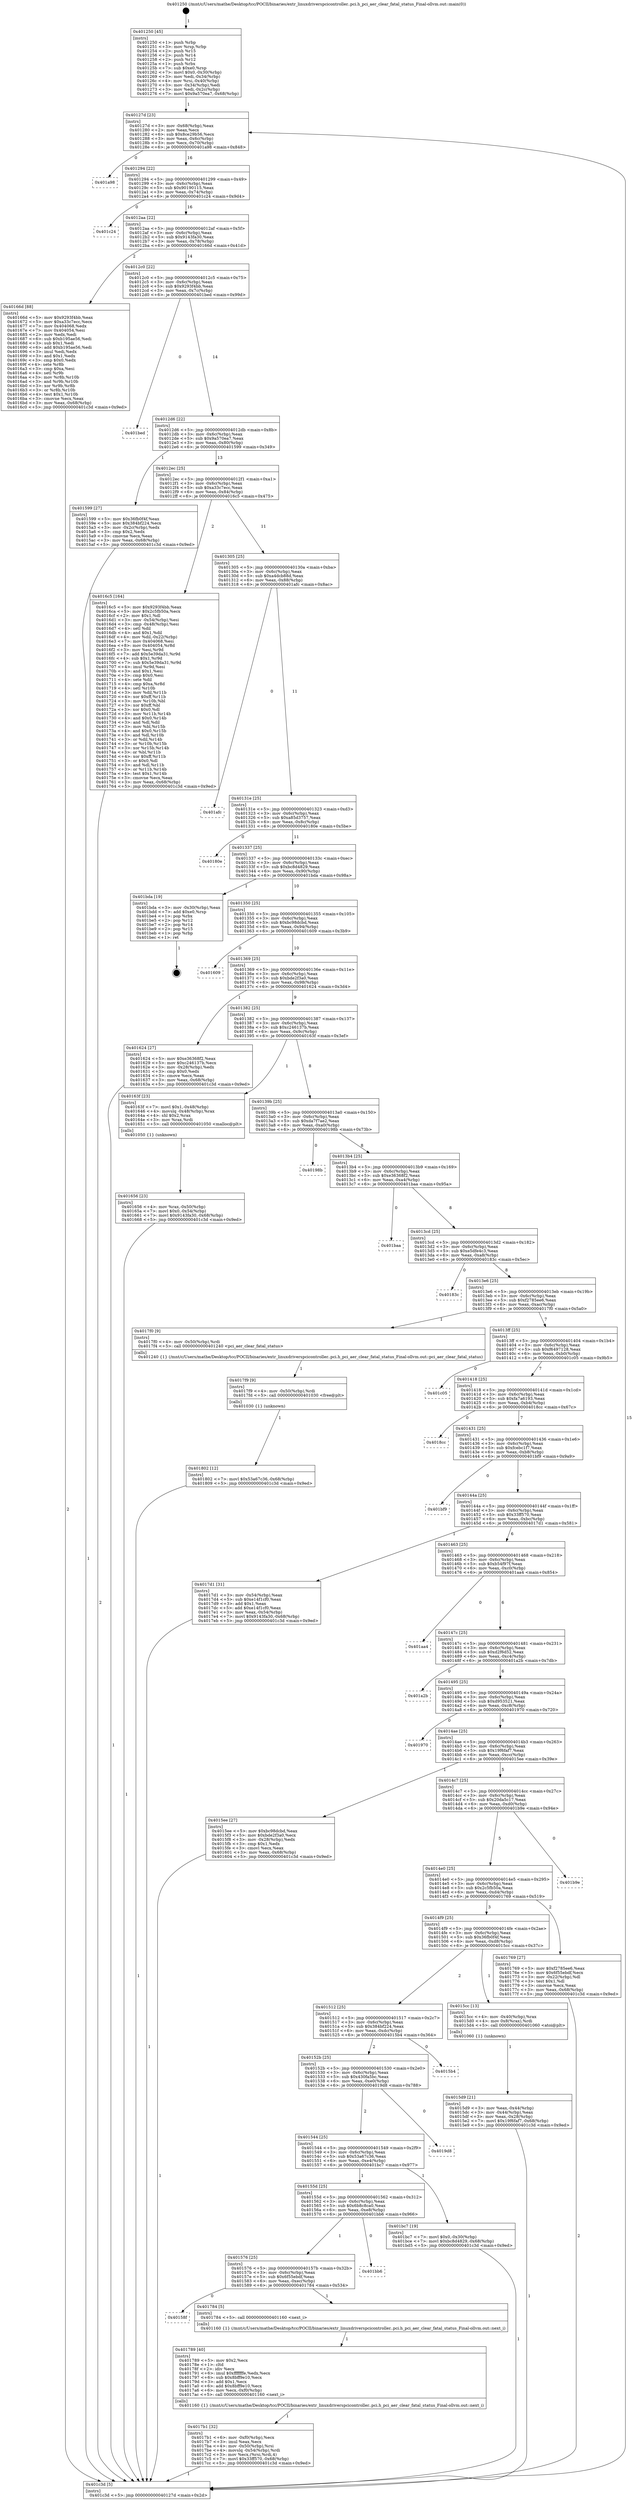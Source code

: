 digraph "0x401250" {
  label = "0x401250 (/mnt/c/Users/mathe/Desktop/tcc/POCII/binaries/extr_linuxdriverspcicontroller..pci.h_pci_aer_clear_fatal_status_Final-ollvm.out::main(0))"
  labelloc = "t"
  node[shape=record]

  Entry [label="",width=0.3,height=0.3,shape=circle,fillcolor=black,style=filled]
  "0x40127d" [label="{
     0x40127d [23]\l
     | [instrs]\l
     &nbsp;&nbsp;0x40127d \<+3\>: mov -0x68(%rbp),%eax\l
     &nbsp;&nbsp;0x401280 \<+2\>: mov %eax,%ecx\l
     &nbsp;&nbsp;0x401282 \<+6\>: sub $0x8ce29b56,%ecx\l
     &nbsp;&nbsp;0x401288 \<+3\>: mov %eax,-0x6c(%rbp)\l
     &nbsp;&nbsp;0x40128b \<+3\>: mov %ecx,-0x70(%rbp)\l
     &nbsp;&nbsp;0x40128e \<+6\>: je 0000000000401a98 \<main+0x848\>\l
  }"]
  "0x401a98" [label="{
     0x401a98\l
  }", style=dashed]
  "0x401294" [label="{
     0x401294 [22]\l
     | [instrs]\l
     &nbsp;&nbsp;0x401294 \<+5\>: jmp 0000000000401299 \<main+0x49\>\l
     &nbsp;&nbsp;0x401299 \<+3\>: mov -0x6c(%rbp),%eax\l
     &nbsp;&nbsp;0x40129c \<+5\>: sub $0x90190115,%eax\l
     &nbsp;&nbsp;0x4012a1 \<+3\>: mov %eax,-0x74(%rbp)\l
     &nbsp;&nbsp;0x4012a4 \<+6\>: je 0000000000401c24 \<main+0x9d4\>\l
  }"]
  Exit [label="",width=0.3,height=0.3,shape=circle,fillcolor=black,style=filled,peripheries=2]
  "0x401c24" [label="{
     0x401c24\l
  }", style=dashed]
  "0x4012aa" [label="{
     0x4012aa [22]\l
     | [instrs]\l
     &nbsp;&nbsp;0x4012aa \<+5\>: jmp 00000000004012af \<main+0x5f\>\l
     &nbsp;&nbsp;0x4012af \<+3\>: mov -0x6c(%rbp),%eax\l
     &nbsp;&nbsp;0x4012b2 \<+5\>: sub $0x9143fa30,%eax\l
     &nbsp;&nbsp;0x4012b7 \<+3\>: mov %eax,-0x78(%rbp)\l
     &nbsp;&nbsp;0x4012ba \<+6\>: je 000000000040166d \<main+0x41d\>\l
  }"]
  "0x401802" [label="{
     0x401802 [12]\l
     | [instrs]\l
     &nbsp;&nbsp;0x401802 \<+7\>: movl $0x53a67c36,-0x68(%rbp)\l
     &nbsp;&nbsp;0x401809 \<+5\>: jmp 0000000000401c3d \<main+0x9ed\>\l
  }"]
  "0x40166d" [label="{
     0x40166d [88]\l
     | [instrs]\l
     &nbsp;&nbsp;0x40166d \<+5\>: mov $0x9293f4bb,%eax\l
     &nbsp;&nbsp;0x401672 \<+5\>: mov $0xa33c7ecc,%ecx\l
     &nbsp;&nbsp;0x401677 \<+7\>: mov 0x404068,%edx\l
     &nbsp;&nbsp;0x40167e \<+7\>: mov 0x404054,%esi\l
     &nbsp;&nbsp;0x401685 \<+2\>: mov %edx,%edi\l
     &nbsp;&nbsp;0x401687 \<+6\>: sub $0xb195ae56,%edi\l
     &nbsp;&nbsp;0x40168d \<+3\>: sub $0x1,%edi\l
     &nbsp;&nbsp;0x401690 \<+6\>: add $0xb195ae56,%edi\l
     &nbsp;&nbsp;0x401696 \<+3\>: imul %edi,%edx\l
     &nbsp;&nbsp;0x401699 \<+3\>: and $0x1,%edx\l
     &nbsp;&nbsp;0x40169c \<+3\>: cmp $0x0,%edx\l
     &nbsp;&nbsp;0x40169f \<+4\>: sete %r8b\l
     &nbsp;&nbsp;0x4016a3 \<+3\>: cmp $0xa,%esi\l
     &nbsp;&nbsp;0x4016a6 \<+4\>: setl %r9b\l
     &nbsp;&nbsp;0x4016aa \<+3\>: mov %r8b,%r10b\l
     &nbsp;&nbsp;0x4016ad \<+3\>: and %r9b,%r10b\l
     &nbsp;&nbsp;0x4016b0 \<+3\>: xor %r9b,%r8b\l
     &nbsp;&nbsp;0x4016b3 \<+3\>: or %r8b,%r10b\l
     &nbsp;&nbsp;0x4016b6 \<+4\>: test $0x1,%r10b\l
     &nbsp;&nbsp;0x4016ba \<+3\>: cmovne %ecx,%eax\l
     &nbsp;&nbsp;0x4016bd \<+3\>: mov %eax,-0x68(%rbp)\l
     &nbsp;&nbsp;0x4016c0 \<+5\>: jmp 0000000000401c3d \<main+0x9ed\>\l
  }"]
  "0x4012c0" [label="{
     0x4012c0 [22]\l
     | [instrs]\l
     &nbsp;&nbsp;0x4012c0 \<+5\>: jmp 00000000004012c5 \<main+0x75\>\l
     &nbsp;&nbsp;0x4012c5 \<+3\>: mov -0x6c(%rbp),%eax\l
     &nbsp;&nbsp;0x4012c8 \<+5\>: sub $0x9293f4bb,%eax\l
     &nbsp;&nbsp;0x4012cd \<+3\>: mov %eax,-0x7c(%rbp)\l
     &nbsp;&nbsp;0x4012d0 \<+6\>: je 0000000000401bed \<main+0x99d\>\l
  }"]
  "0x4017f9" [label="{
     0x4017f9 [9]\l
     | [instrs]\l
     &nbsp;&nbsp;0x4017f9 \<+4\>: mov -0x50(%rbp),%rdi\l
     &nbsp;&nbsp;0x4017fd \<+5\>: call 0000000000401030 \<free@plt\>\l
     | [calls]\l
     &nbsp;&nbsp;0x401030 \{1\} (unknown)\l
  }"]
  "0x401bed" [label="{
     0x401bed\l
  }", style=dashed]
  "0x4012d6" [label="{
     0x4012d6 [22]\l
     | [instrs]\l
     &nbsp;&nbsp;0x4012d6 \<+5\>: jmp 00000000004012db \<main+0x8b\>\l
     &nbsp;&nbsp;0x4012db \<+3\>: mov -0x6c(%rbp),%eax\l
     &nbsp;&nbsp;0x4012de \<+5\>: sub $0x9a570ea7,%eax\l
     &nbsp;&nbsp;0x4012e3 \<+3\>: mov %eax,-0x80(%rbp)\l
     &nbsp;&nbsp;0x4012e6 \<+6\>: je 0000000000401599 \<main+0x349\>\l
  }"]
  "0x4017b1" [label="{
     0x4017b1 [32]\l
     | [instrs]\l
     &nbsp;&nbsp;0x4017b1 \<+6\>: mov -0xf0(%rbp),%ecx\l
     &nbsp;&nbsp;0x4017b7 \<+3\>: imul %eax,%ecx\l
     &nbsp;&nbsp;0x4017ba \<+4\>: mov -0x50(%rbp),%rsi\l
     &nbsp;&nbsp;0x4017be \<+4\>: movslq -0x54(%rbp),%rdi\l
     &nbsp;&nbsp;0x4017c2 \<+3\>: mov %ecx,(%rsi,%rdi,4)\l
     &nbsp;&nbsp;0x4017c5 \<+7\>: movl $0x33ff570,-0x68(%rbp)\l
     &nbsp;&nbsp;0x4017cc \<+5\>: jmp 0000000000401c3d \<main+0x9ed\>\l
  }"]
  "0x401599" [label="{
     0x401599 [27]\l
     | [instrs]\l
     &nbsp;&nbsp;0x401599 \<+5\>: mov $0x36fb0f4f,%eax\l
     &nbsp;&nbsp;0x40159e \<+5\>: mov $0x384bf224,%ecx\l
     &nbsp;&nbsp;0x4015a3 \<+3\>: mov -0x2c(%rbp),%edx\l
     &nbsp;&nbsp;0x4015a6 \<+3\>: cmp $0x2,%edx\l
     &nbsp;&nbsp;0x4015a9 \<+3\>: cmovne %ecx,%eax\l
     &nbsp;&nbsp;0x4015ac \<+3\>: mov %eax,-0x68(%rbp)\l
     &nbsp;&nbsp;0x4015af \<+5\>: jmp 0000000000401c3d \<main+0x9ed\>\l
  }"]
  "0x4012ec" [label="{
     0x4012ec [25]\l
     | [instrs]\l
     &nbsp;&nbsp;0x4012ec \<+5\>: jmp 00000000004012f1 \<main+0xa1\>\l
     &nbsp;&nbsp;0x4012f1 \<+3\>: mov -0x6c(%rbp),%eax\l
     &nbsp;&nbsp;0x4012f4 \<+5\>: sub $0xa33c7ecc,%eax\l
     &nbsp;&nbsp;0x4012f9 \<+6\>: mov %eax,-0x84(%rbp)\l
     &nbsp;&nbsp;0x4012ff \<+6\>: je 00000000004016c5 \<main+0x475\>\l
  }"]
  "0x401c3d" [label="{
     0x401c3d [5]\l
     | [instrs]\l
     &nbsp;&nbsp;0x401c3d \<+5\>: jmp 000000000040127d \<main+0x2d\>\l
  }"]
  "0x401250" [label="{
     0x401250 [45]\l
     | [instrs]\l
     &nbsp;&nbsp;0x401250 \<+1\>: push %rbp\l
     &nbsp;&nbsp;0x401251 \<+3\>: mov %rsp,%rbp\l
     &nbsp;&nbsp;0x401254 \<+2\>: push %r15\l
     &nbsp;&nbsp;0x401256 \<+2\>: push %r14\l
     &nbsp;&nbsp;0x401258 \<+2\>: push %r12\l
     &nbsp;&nbsp;0x40125a \<+1\>: push %rbx\l
     &nbsp;&nbsp;0x40125b \<+7\>: sub $0xe0,%rsp\l
     &nbsp;&nbsp;0x401262 \<+7\>: movl $0x0,-0x30(%rbp)\l
     &nbsp;&nbsp;0x401269 \<+3\>: mov %edi,-0x34(%rbp)\l
     &nbsp;&nbsp;0x40126c \<+4\>: mov %rsi,-0x40(%rbp)\l
     &nbsp;&nbsp;0x401270 \<+3\>: mov -0x34(%rbp),%edi\l
     &nbsp;&nbsp;0x401273 \<+3\>: mov %edi,-0x2c(%rbp)\l
     &nbsp;&nbsp;0x401276 \<+7\>: movl $0x9a570ea7,-0x68(%rbp)\l
  }"]
  "0x401789" [label="{
     0x401789 [40]\l
     | [instrs]\l
     &nbsp;&nbsp;0x401789 \<+5\>: mov $0x2,%ecx\l
     &nbsp;&nbsp;0x40178e \<+1\>: cltd\l
     &nbsp;&nbsp;0x40178f \<+2\>: idiv %ecx\l
     &nbsp;&nbsp;0x401791 \<+6\>: imul $0xfffffffe,%edx,%ecx\l
     &nbsp;&nbsp;0x401797 \<+6\>: sub $0x8bff9e10,%ecx\l
     &nbsp;&nbsp;0x40179d \<+3\>: add $0x1,%ecx\l
     &nbsp;&nbsp;0x4017a0 \<+6\>: add $0x8bff9e10,%ecx\l
     &nbsp;&nbsp;0x4017a6 \<+6\>: mov %ecx,-0xf0(%rbp)\l
     &nbsp;&nbsp;0x4017ac \<+5\>: call 0000000000401160 \<next_i\>\l
     | [calls]\l
     &nbsp;&nbsp;0x401160 \{1\} (/mnt/c/Users/mathe/Desktop/tcc/POCII/binaries/extr_linuxdriverspcicontroller..pci.h_pci_aer_clear_fatal_status_Final-ollvm.out::next_i)\l
  }"]
  "0x4016c5" [label="{
     0x4016c5 [164]\l
     | [instrs]\l
     &nbsp;&nbsp;0x4016c5 \<+5\>: mov $0x9293f4bb,%eax\l
     &nbsp;&nbsp;0x4016ca \<+5\>: mov $0x2c5fb50a,%ecx\l
     &nbsp;&nbsp;0x4016cf \<+2\>: mov $0x1,%dl\l
     &nbsp;&nbsp;0x4016d1 \<+3\>: mov -0x54(%rbp),%esi\l
     &nbsp;&nbsp;0x4016d4 \<+3\>: cmp -0x48(%rbp),%esi\l
     &nbsp;&nbsp;0x4016d7 \<+4\>: setl %dil\l
     &nbsp;&nbsp;0x4016db \<+4\>: and $0x1,%dil\l
     &nbsp;&nbsp;0x4016df \<+4\>: mov %dil,-0x22(%rbp)\l
     &nbsp;&nbsp;0x4016e3 \<+7\>: mov 0x404068,%esi\l
     &nbsp;&nbsp;0x4016ea \<+8\>: mov 0x404054,%r8d\l
     &nbsp;&nbsp;0x4016f2 \<+3\>: mov %esi,%r9d\l
     &nbsp;&nbsp;0x4016f5 \<+7\>: add $0x5e39da31,%r9d\l
     &nbsp;&nbsp;0x4016fc \<+4\>: sub $0x1,%r9d\l
     &nbsp;&nbsp;0x401700 \<+7\>: sub $0x5e39da31,%r9d\l
     &nbsp;&nbsp;0x401707 \<+4\>: imul %r9d,%esi\l
     &nbsp;&nbsp;0x40170b \<+3\>: and $0x1,%esi\l
     &nbsp;&nbsp;0x40170e \<+3\>: cmp $0x0,%esi\l
     &nbsp;&nbsp;0x401711 \<+4\>: sete %dil\l
     &nbsp;&nbsp;0x401715 \<+4\>: cmp $0xa,%r8d\l
     &nbsp;&nbsp;0x401719 \<+4\>: setl %r10b\l
     &nbsp;&nbsp;0x40171d \<+3\>: mov %dil,%r11b\l
     &nbsp;&nbsp;0x401720 \<+4\>: xor $0xff,%r11b\l
     &nbsp;&nbsp;0x401724 \<+3\>: mov %r10b,%bl\l
     &nbsp;&nbsp;0x401727 \<+3\>: xor $0xff,%bl\l
     &nbsp;&nbsp;0x40172a \<+3\>: xor $0x0,%dl\l
     &nbsp;&nbsp;0x40172d \<+3\>: mov %r11b,%r14b\l
     &nbsp;&nbsp;0x401730 \<+4\>: and $0x0,%r14b\l
     &nbsp;&nbsp;0x401734 \<+3\>: and %dl,%dil\l
     &nbsp;&nbsp;0x401737 \<+3\>: mov %bl,%r15b\l
     &nbsp;&nbsp;0x40173a \<+4\>: and $0x0,%r15b\l
     &nbsp;&nbsp;0x40173e \<+3\>: and %dl,%r10b\l
     &nbsp;&nbsp;0x401741 \<+3\>: or %dil,%r14b\l
     &nbsp;&nbsp;0x401744 \<+3\>: or %r10b,%r15b\l
     &nbsp;&nbsp;0x401747 \<+3\>: xor %r15b,%r14b\l
     &nbsp;&nbsp;0x40174a \<+3\>: or %bl,%r11b\l
     &nbsp;&nbsp;0x40174d \<+4\>: xor $0xff,%r11b\l
     &nbsp;&nbsp;0x401751 \<+3\>: or $0x0,%dl\l
     &nbsp;&nbsp;0x401754 \<+3\>: and %dl,%r11b\l
     &nbsp;&nbsp;0x401757 \<+3\>: or %r11b,%r14b\l
     &nbsp;&nbsp;0x40175a \<+4\>: test $0x1,%r14b\l
     &nbsp;&nbsp;0x40175e \<+3\>: cmovne %ecx,%eax\l
     &nbsp;&nbsp;0x401761 \<+3\>: mov %eax,-0x68(%rbp)\l
     &nbsp;&nbsp;0x401764 \<+5\>: jmp 0000000000401c3d \<main+0x9ed\>\l
  }"]
  "0x401305" [label="{
     0x401305 [25]\l
     | [instrs]\l
     &nbsp;&nbsp;0x401305 \<+5\>: jmp 000000000040130a \<main+0xba\>\l
     &nbsp;&nbsp;0x40130a \<+3\>: mov -0x6c(%rbp),%eax\l
     &nbsp;&nbsp;0x40130d \<+5\>: sub $0xa4dcb88d,%eax\l
     &nbsp;&nbsp;0x401312 \<+6\>: mov %eax,-0x88(%rbp)\l
     &nbsp;&nbsp;0x401318 \<+6\>: je 0000000000401afc \<main+0x8ac\>\l
  }"]
  "0x40158f" [label="{
     0x40158f\l
  }", style=dashed]
  "0x401afc" [label="{
     0x401afc\l
  }", style=dashed]
  "0x40131e" [label="{
     0x40131e [25]\l
     | [instrs]\l
     &nbsp;&nbsp;0x40131e \<+5\>: jmp 0000000000401323 \<main+0xd3\>\l
     &nbsp;&nbsp;0x401323 \<+3\>: mov -0x6c(%rbp),%eax\l
     &nbsp;&nbsp;0x401326 \<+5\>: sub $0xa85d3757,%eax\l
     &nbsp;&nbsp;0x40132b \<+6\>: mov %eax,-0x8c(%rbp)\l
     &nbsp;&nbsp;0x401331 \<+6\>: je 000000000040180e \<main+0x5be\>\l
  }"]
  "0x401784" [label="{
     0x401784 [5]\l
     | [instrs]\l
     &nbsp;&nbsp;0x401784 \<+5\>: call 0000000000401160 \<next_i\>\l
     | [calls]\l
     &nbsp;&nbsp;0x401160 \{1\} (/mnt/c/Users/mathe/Desktop/tcc/POCII/binaries/extr_linuxdriverspcicontroller..pci.h_pci_aer_clear_fatal_status_Final-ollvm.out::next_i)\l
  }"]
  "0x40180e" [label="{
     0x40180e\l
  }", style=dashed]
  "0x401337" [label="{
     0x401337 [25]\l
     | [instrs]\l
     &nbsp;&nbsp;0x401337 \<+5\>: jmp 000000000040133c \<main+0xec\>\l
     &nbsp;&nbsp;0x40133c \<+3\>: mov -0x6c(%rbp),%eax\l
     &nbsp;&nbsp;0x40133f \<+5\>: sub $0xbc8d4829,%eax\l
     &nbsp;&nbsp;0x401344 \<+6\>: mov %eax,-0x90(%rbp)\l
     &nbsp;&nbsp;0x40134a \<+6\>: je 0000000000401bda \<main+0x98a\>\l
  }"]
  "0x401576" [label="{
     0x401576 [25]\l
     | [instrs]\l
     &nbsp;&nbsp;0x401576 \<+5\>: jmp 000000000040157b \<main+0x32b\>\l
     &nbsp;&nbsp;0x40157b \<+3\>: mov -0x6c(%rbp),%eax\l
     &nbsp;&nbsp;0x40157e \<+5\>: sub $0x6f55ebdf,%eax\l
     &nbsp;&nbsp;0x401583 \<+6\>: mov %eax,-0xec(%rbp)\l
     &nbsp;&nbsp;0x401589 \<+6\>: je 0000000000401784 \<main+0x534\>\l
  }"]
  "0x401bda" [label="{
     0x401bda [19]\l
     | [instrs]\l
     &nbsp;&nbsp;0x401bda \<+3\>: mov -0x30(%rbp),%eax\l
     &nbsp;&nbsp;0x401bdd \<+7\>: add $0xe0,%rsp\l
     &nbsp;&nbsp;0x401be4 \<+1\>: pop %rbx\l
     &nbsp;&nbsp;0x401be5 \<+2\>: pop %r12\l
     &nbsp;&nbsp;0x401be7 \<+2\>: pop %r14\l
     &nbsp;&nbsp;0x401be9 \<+2\>: pop %r15\l
     &nbsp;&nbsp;0x401beb \<+1\>: pop %rbp\l
     &nbsp;&nbsp;0x401bec \<+1\>: ret\l
  }"]
  "0x401350" [label="{
     0x401350 [25]\l
     | [instrs]\l
     &nbsp;&nbsp;0x401350 \<+5\>: jmp 0000000000401355 \<main+0x105\>\l
     &nbsp;&nbsp;0x401355 \<+3\>: mov -0x6c(%rbp),%eax\l
     &nbsp;&nbsp;0x401358 \<+5\>: sub $0xbc98dcbd,%eax\l
     &nbsp;&nbsp;0x40135d \<+6\>: mov %eax,-0x94(%rbp)\l
     &nbsp;&nbsp;0x401363 \<+6\>: je 0000000000401609 \<main+0x3b9\>\l
  }"]
  "0x401bb6" [label="{
     0x401bb6\l
  }", style=dashed]
  "0x401609" [label="{
     0x401609\l
  }", style=dashed]
  "0x401369" [label="{
     0x401369 [25]\l
     | [instrs]\l
     &nbsp;&nbsp;0x401369 \<+5\>: jmp 000000000040136e \<main+0x11e\>\l
     &nbsp;&nbsp;0x40136e \<+3\>: mov -0x6c(%rbp),%eax\l
     &nbsp;&nbsp;0x401371 \<+5\>: sub $0xbde2f3a0,%eax\l
     &nbsp;&nbsp;0x401376 \<+6\>: mov %eax,-0x98(%rbp)\l
     &nbsp;&nbsp;0x40137c \<+6\>: je 0000000000401624 \<main+0x3d4\>\l
  }"]
  "0x40155d" [label="{
     0x40155d [25]\l
     | [instrs]\l
     &nbsp;&nbsp;0x40155d \<+5\>: jmp 0000000000401562 \<main+0x312\>\l
     &nbsp;&nbsp;0x401562 \<+3\>: mov -0x6c(%rbp),%eax\l
     &nbsp;&nbsp;0x401565 \<+5\>: sub $0x6b8c8ca0,%eax\l
     &nbsp;&nbsp;0x40156a \<+6\>: mov %eax,-0xe8(%rbp)\l
     &nbsp;&nbsp;0x401570 \<+6\>: je 0000000000401bb6 \<main+0x966\>\l
  }"]
  "0x401624" [label="{
     0x401624 [27]\l
     | [instrs]\l
     &nbsp;&nbsp;0x401624 \<+5\>: mov $0xe36368f2,%eax\l
     &nbsp;&nbsp;0x401629 \<+5\>: mov $0xc246137b,%ecx\l
     &nbsp;&nbsp;0x40162e \<+3\>: mov -0x28(%rbp),%edx\l
     &nbsp;&nbsp;0x401631 \<+3\>: cmp $0x0,%edx\l
     &nbsp;&nbsp;0x401634 \<+3\>: cmove %ecx,%eax\l
     &nbsp;&nbsp;0x401637 \<+3\>: mov %eax,-0x68(%rbp)\l
     &nbsp;&nbsp;0x40163a \<+5\>: jmp 0000000000401c3d \<main+0x9ed\>\l
  }"]
  "0x401382" [label="{
     0x401382 [25]\l
     | [instrs]\l
     &nbsp;&nbsp;0x401382 \<+5\>: jmp 0000000000401387 \<main+0x137\>\l
     &nbsp;&nbsp;0x401387 \<+3\>: mov -0x6c(%rbp),%eax\l
     &nbsp;&nbsp;0x40138a \<+5\>: sub $0xc246137b,%eax\l
     &nbsp;&nbsp;0x40138f \<+6\>: mov %eax,-0x9c(%rbp)\l
     &nbsp;&nbsp;0x401395 \<+6\>: je 000000000040163f \<main+0x3ef\>\l
  }"]
  "0x401bc7" [label="{
     0x401bc7 [19]\l
     | [instrs]\l
     &nbsp;&nbsp;0x401bc7 \<+7\>: movl $0x0,-0x30(%rbp)\l
     &nbsp;&nbsp;0x401bce \<+7\>: movl $0xbc8d4829,-0x68(%rbp)\l
     &nbsp;&nbsp;0x401bd5 \<+5\>: jmp 0000000000401c3d \<main+0x9ed\>\l
  }"]
  "0x40163f" [label="{
     0x40163f [23]\l
     | [instrs]\l
     &nbsp;&nbsp;0x40163f \<+7\>: movl $0x1,-0x48(%rbp)\l
     &nbsp;&nbsp;0x401646 \<+4\>: movslq -0x48(%rbp),%rax\l
     &nbsp;&nbsp;0x40164a \<+4\>: shl $0x2,%rax\l
     &nbsp;&nbsp;0x40164e \<+3\>: mov %rax,%rdi\l
     &nbsp;&nbsp;0x401651 \<+5\>: call 0000000000401050 \<malloc@plt\>\l
     | [calls]\l
     &nbsp;&nbsp;0x401050 \{1\} (unknown)\l
  }"]
  "0x40139b" [label="{
     0x40139b [25]\l
     | [instrs]\l
     &nbsp;&nbsp;0x40139b \<+5\>: jmp 00000000004013a0 \<main+0x150\>\l
     &nbsp;&nbsp;0x4013a0 \<+3\>: mov -0x6c(%rbp),%eax\l
     &nbsp;&nbsp;0x4013a3 \<+5\>: sub $0xda7f7ae2,%eax\l
     &nbsp;&nbsp;0x4013a8 \<+6\>: mov %eax,-0xa0(%rbp)\l
     &nbsp;&nbsp;0x4013ae \<+6\>: je 000000000040198b \<main+0x73b\>\l
  }"]
  "0x401544" [label="{
     0x401544 [25]\l
     | [instrs]\l
     &nbsp;&nbsp;0x401544 \<+5\>: jmp 0000000000401549 \<main+0x2f9\>\l
     &nbsp;&nbsp;0x401549 \<+3\>: mov -0x6c(%rbp),%eax\l
     &nbsp;&nbsp;0x40154c \<+5\>: sub $0x53a67c36,%eax\l
     &nbsp;&nbsp;0x401551 \<+6\>: mov %eax,-0xe4(%rbp)\l
     &nbsp;&nbsp;0x401557 \<+6\>: je 0000000000401bc7 \<main+0x977\>\l
  }"]
  "0x40198b" [label="{
     0x40198b\l
  }", style=dashed]
  "0x4013b4" [label="{
     0x4013b4 [25]\l
     | [instrs]\l
     &nbsp;&nbsp;0x4013b4 \<+5\>: jmp 00000000004013b9 \<main+0x169\>\l
     &nbsp;&nbsp;0x4013b9 \<+3\>: mov -0x6c(%rbp),%eax\l
     &nbsp;&nbsp;0x4013bc \<+5\>: sub $0xe36368f2,%eax\l
     &nbsp;&nbsp;0x4013c1 \<+6\>: mov %eax,-0xa4(%rbp)\l
     &nbsp;&nbsp;0x4013c7 \<+6\>: je 0000000000401baa \<main+0x95a\>\l
  }"]
  "0x4019d8" [label="{
     0x4019d8\l
  }", style=dashed]
  "0x401baa" [label="{
     0x401baa\l
  }", style=dashed]
  "0x4013cd" [label="{
     0x4013cd [25]\l
     | [instrs]\l
     &nbsp;&nbsp;0x4013cd \<+5\>: jmp 00000000004013d2 \<main+0x182\>\l
     &nbsp;&nbsp;0x4013d2 \<+3\>: mov -0x6c(%rbp),%eax\l
     &nbsp;&nbsp;0x4013d5 \<+5\>: sub $0xe5dfe4c3,%eax\l
     &nbsp;&nbsp;0x4013da \<+6\>: mov %eax,-0xa8(%rbp)\l
     &nbsp;&nbsp;0x4013e0 \<+6\>: je 000000000040183c \<main+0x5ec\>\l
  }"]
  "0x40152b" [label="{
     0x40152b [25]\l
     | [instrs]\l
     &nbsp;&nbsp;0x40152b \<+5\>: jmp 0000000000401530 \<main+0x2e0\>\l
     &nbsp;&nbsp;0x401530 \<+3\>: mov -0x6c(%rbp),%eax\l
     &nbsp;&nbsp;0x401533 \<+5\>: sub $0x430fa5bc,%eax\l
     &nbsp;&nbsp;0x401538 \<+6\>: mov %eax,-0xe0(%rbp)\l
     &nbsp;&nbsp;0x40153e \<+6\>: je 00000000004019d8 \<main+0x788\>\l
  }"]
  "0x40183c" [label="{
     0x40183c\l
  }", style=dashed]
  "0x4013e6" [label="{
     0x4013e6 [25]\l
     | [instrs]\l
     &nbsp;&nbsp;0x4013e6 \<+5\>: jmp 00000000004013eb \<main+0x19b\>\l
     &nbsp;&nbsp;0x4013eb \<+3\>: mov -0x6c(%rbp),%eax\l
     &nbsp;&nbsp;0x4013ee \<+5\>: sub $0xf2785ee6,%eax\l
     &nbsp;&nbsp;0x4013f3 \<+6\>: mov %eax,-0xac(%rbp)\l
     &nbsp;&nbsp;0x4013f9 \<+6\>: je 00000000004017f0 \<main+0x5a0\>\l
  }"]
  "0x4015b4" [label="{
     0x4015b4\l
  }", style=dashed]
  "0x4017f0" [label="{
     0x4017f0 [9]\l
     | [instrs]\l
     &nbsp;&nbsp;0x4017f0 \<+4\>: mov -0x50(%rbp),%rdi\l
     &nbsp;&nbsp;0x4017f4 \<+5\>: call 0000000000401240 \<pci_aer_clear_fatal_status\>\l
     | [calls]\l
     &nbsp;&nbsp;0x401240 \{1\} (/mnt/c/Users/mathe/Desktop/tcc/POCII/binaries/extr_linuxdriverspcicontroller..pci.h_pci_aer_clear_fatal_status_Final-ollvm.out::pci_aer_clear_fatal_status)\l
  }"]
  "0x4013ff" [label="{
     0x4013ff [25]\l
     | [instrs]\l
     &nbsp;&nbsp;0x4013ff \<+5\>: jmp 0000000000401404 \<main+0x1b4\>\l
     &nbsp;&nbsp;0x401404 \<+3\>: mov -0x6c(%rbp),%eax\l
     &nbsp;&nbsp;0x401407 \<+5\>: sub $0xf6497128,%eax\l
     &nbsp;&nbsp;0x40140c \<+6\>: mov %eax,-0xb0(%rbp)\l
     &nbsp;&nbsp;0x401412 \<+6\>: je 0000000000401c05 \<main+0x9b5\>\l
  }"]
  "0x401656" [label="{
     0x401656 [23]\l
     | [instrs]\l
     &nbsp;&nbsp;0x401656 \<+4\>: mov %rax,-0x50(%rbp)\l
     &nbsp;&nbsp;0x40165a \<+7\>: movl $0x0,-0x54(%rbp)\l
     &nbsp;&nbsp;0x401661 \<+7\>: movl $0x9143fa30,-0x68(%rbp)\l
     &nbsp;&nbsp;0x401668 \<+5\>: jmp 0000000000401c3d \<main+0x9ed\>\l
  }"]
  "0x401c05" [label="{
     0x401c05\l
  }", style=dashed]
  "0x401418" [label="{
     0x401418 [25]\l
     | [instrs]\l
     &nbsp;&nbsp;0x401418 \<+5\>: jmp 000000000040141d \<main+0x1cd\>\l
     &nbsp;&nbsp;0x40141d \<+3\>: mov -0x6c(%rbp),%eax\l
     &nbsp;&nbsp;0x401420 \<+5\>: sub $0xfa7a6193,%eax\l
     &nbsp;&nbsp;0x401425 \<+6\>: mov %eax,-0xb4(%rbp)\l
     &nbsp;&nbsp;0x40142b \<+6\>: je 00000000004018cc \<main+0x67c\>\l
  }"]
  "0x4015d9" [label="{
     0x4015d9 [21]\l
     | [instrs]\l
     &nbsp;&nbsp;0x4015d9 \<+3\>: mov %eax,-0x44(%rbp)\l
     &nbsp;&nbsp;0x4015dc \<+3\>: mov -0x44(%rbp),%eax\l
     &nbsp;&nbsp;0x4015df \<+3\>: mov %eax,-0x28(%rbp)\l
     &nbsp;&nbsp;0x4015e2 \<+7\>: movl $0x19f6faf7,-0x68(%rbp)\l
     &nbsp;&nbsp;0x4015e9 \<+5\>: jmp 0000000000401c3d \<main+0x9ed\>\l
  }"]
  "0x4018cc" [label="{
     0x4018cc\l
  }", style=dashed]
  "0x401431" [label="{
     0x401431 [25]\l
     | [instrs]\l
     &nbsp;&nbsp;0x401431 \<+5\>: jmp 0000000000401436 \<main+0x1e6\>\l
     &nbsp;&nbsp;0x401436 \<+3\>: mov -0x6c(%rbp),%eax\l
     &nbsp;&nbsp;0x401439 \<+5\>: sub $0xfcebc1f7,%eax\l
     &nbsp;&nbsp;0x40143e \<+6\>: mov %eax,-0xb8(%rbp)\l
     &nbsp;&nbsp;0x401444 \<+6\>: je 0000000000401bf9 \<main+0x9a9\>\l
  }"]
  "0x401512" [label="{
     0x401512 [25]\l
     | [instrs]\l
     &nbsp;&nbsp;0x401512 \<+5\>: jmp 0000000000401517 \<main+0x2c7\>\l
     &nbsp;&nbsp;0x401517 \<+3\>: mov -0x6c(%rbp),%eax\l
     &nbsp;&nbsp;0x40151a \<+5\>: sub $0x384bf224,%eax\l
     &nbsp;&nbsp;0x40151f \<+6\>: mov %eax,-0xdc(%rbp)\l
     &nbsp;&nbsp;0x401525 \<+6\>: je 00000000004015b4 \<main+0x364\>\l
  }"]
  "0x401bf9" [label="{
     0x401bf9\l
  }", style=dashed]
  "0x40144a" [label="{
     0x40144a [25]\l
     | [instrs]\l
     &nbsp;&nbsp;0x40144a \<+5\>: jmp 000000000040144f \<main+0x1ff\>\l
     &nbsp;&nbsp;0x40144f \<+3\>: mov -0x6c(%rbp),%eax\l
     &nbsp;&nbsp;0x401452 \<+5\>: sub $0x33ff570,%eax\l
     &nbsp;&nbsp;0x401457 \<+6\>: mov %eax,-0xbc(%rbp)\l
     &nbsp;&nbsp;0x40145d \<+6\>: je 00000000004017d1 \<main+0x581\>\l
  }"]
  "0x4015cc" [label="{
     0x4015cc [13]\l
     | [instrs]\l
     &nbsp;&nbsp;0x4015cc \<+4\>: mov -0x40(%rbp),%rax\l
     &nbsp;&nbsp;0x4015d0 \<+4\>: mov 0x8(%rax),%rdi\l
     &nbsp;&nbsp;0x4015d4 \<+5\>: call 0000000000401060 \<atoi@plt\>\l
     | [calls]\l
     &nbsp;&nbsp;0x401060 \{1\} (unknown)\l
  }"]
  "0x4017d1" [label="{
     0x4017d1 [31]\l
     | [instrs]\l
     &nbsp;&nbsp;0x4017d1 \<+3\>: mov -0x54(%rbp),%eax\l
     &nbsp;&nbsp;0x4017d4 \<+5\>: sub $0xe14f1cf0,%eax\l
     &nbsp;&nbsp;0x4017d9 \<+3\>: add $0x1,%eax\l
     &nbsp;&nbsp;0x4017dc \<+5\>: add $0xe14f1cf0,%eax\l
     &nbsp;&nbsp;0x4017e1 \<+3\>: mov %eax,-0x54(%rbp)\l
     &nbsp;&nbsp;0x4017e4 \<+7\>: movl $0x9143fa30,-0x68(%rbp)\l
     &nbsp;&nbsp;0x4017eb \<+5\>: jmp 0000000000401c3d \<main+0x9ed\>\l
  }"]
  "0x401463" [label="{
     0x401463 [25]\l
     | [instrs]\l
     &nbsp;&nbsp;0x401463 \<+5\>: jmp 0000000000401468 \<main+0x218\>\l
     &nbsp;&nbsp;0x401468 \<+3\>: mov -0x6c(%rbp),%eax\l
     &nbsp;&nbsp;0x40146b \<+5\>: sub $0xb54f97f,%eax\l
     &nbsp;&nbsp;0x401470 \<+6\>: mov %eax,-0xc0(%rbp)\l
     &nbsp;&nbsp;0x401476 \<+6\>: je 0000000000401aa4 \<main+0x854\>\l
  }"]
  "0x4014f9" [label="{
     0x4014f9 [25]\l
     | [instrs]\l
     &nbsp;&nbsp;0x4014f9 \<+5\>: jmp 00000000004014fe \<main+0x2ae\>\l
     &nbsp;&nbsp;0x4014fe \<+3\>: mov -0x6c(%rbp),%eax\l
     &nbsp;&nbsp;0x401501 \<+5\>: sub $0x36fb0f4f,%eax\l
     &nbsp;&nbsp;0x401506 \<+6\>: mov %eax,-0xd8(%rbp)\l
     &nbsp;&nbsp;0x40150c \<+6\>: je 00000000004015cc \<main+0x37c\>\l
  }"]
  "0x401aa4" [label="{
     0x401aa4\l
  }", style=dashed]
  "0x40147c" [label="{
     0x40147c [25]\l
     | [instrs]\l
     &nbsp;&nbsp;0x40147c \<+5\>: jmp 0000000000401481 \<main+0x231\>\l
     &nbsp;&nbsp;0x401481 \<+3\>: mov -0x6c(%rbp),%eax\l
     &nbsp;&nbsp;0x401484 \<+5\>: sub $0xd2f6d52,%eax\l
     &nbsp;&nbsp;0x401489 \<+6\>: mov %eax,-0xc4(%rbp)\l
     &nbsp;&nbsp;0x40148f \<+6\>: je 0000000000401a2b \<main+0x7db\>\l
  }"]
  "0x401769" [label="{
     0x401769 [27]\l
     | [instrs]\l
     &nbsp;&nbsp;0x401769 \<+5\>: mov $0xf2785ee6,%eax\l
     &nbsp;&nbsp;0x40176e \<+5\>: mov $0x6f55ebdf,%ecx\l
     &nbsp;&nbsp;0x401773 \<+3\>: mov -0x22(%rbp),%dl\l
     &nbsp;&nbsp;0x401776 \<+3\>: test $0x1,%dl\l
     &nbsp;&nbsp;0x401779 \<+3\>: cmovne %ecx,%eax\l
     &nbsp;&nbsp;0x40177c \<+3\>: mov %eax,-0x68(%rbp)\l
     &nbsp;&nbsp;0x40177f \<+5\>: jmp 0000000000401c3d \<main+0x9ed\>\l
  }"]
  "0x401a2b" [label="{
     0x401a2b\l
  }", style=dashed]
  "0x401495" [label="{
     0x401495 [25]\l
     | [instrs]\l
     &nbsp;&nbsp;0x401495 \<+5\>: jmp 000000000040149a \<main+0x24a\>\l
     &nbsp;&nbsp;0x40149a \<+3\>: mov -0x6c(%rbp),%eax\l
     &nbsp;&nbsp;0x40149d \<+5\>: sub $0xd953521,%eax\l
     &nbsp;&nbsp;0x4014a2 \<+6\>: mov %eax,-0xc8(%rbp)\l
     &nbsp;&nbsp;0x4014a8 \<+6\>: je 0000000000401970 \<main+0x720\>\l
  }"]
  "0x4014e0" [label="{
     0x4014e0 [25]\l
     | [instrs]\l
     &nbsp;&nbsp;0x4014e0 \<+5\>: jmp 00000000004014e5 \<main+0x295\>\l
     &nbsp;&nbsp;0x4014e5 \<+3\>: mov -0x6c(%rbp),%eax\l
     &nbsp;&nbsp;0x4014e8 \<+5\>: sub $0x2c5fb50a,%eax\l
     &nbsp;&nbsp;0x4014ed \<+6\>: mov %eax,-0xd4(%rbp)\l
     &nbsp;&nbsp;0x4014f3 \<+6\>: je 0000000000401769 \<main+0x519\>\l
  }"]
  "0x401970" [label="{
     0x401970\l
  }", style=dashed]
  "0x4014ae" [label="{
     0x4014ae [25]\l
     | [instrs]\l
     &nbsp;&nbsp;0x4014ae \<+5\>: jmp 00000000004014b3 \<main+0x263\>\l
     &nbsp;&nbsp;0x4014b3 \<+3\>: mov -0x6c(%rbp),%eax\l
     &nbsp;&nbsp;0x4014b6 \<+5\>: sub $0x19f6faf7,%eax\l
     &nbsp;&nbsp;0x4014bb \<+6\>: mov %eax,-0xcc(%rbp)\l
     &nbsp;&nbsp;0x4014c1 \<+6\>: je 00000000004015ee \<main+0x39e\>\l
  }"]
  "0x401b9e" [label="{
     0x401b9e\l
  }", style=dashed]
  "0x4015ee" [label="{
     0x4015ee [27]\l
     | [instrs]\l
     &nbsp;&nbsp;0x4015ee \<+5\>: mov $0xbc98dcbd,%eax\l
     &nbsp;&nbsp;0x4015f3 \<+5\>: mov $0xbde2f3a0,%ecx\l
     &nbsp;&nbsp;0x4015f8 \<+3\>: mov -0x28(%rbp),%edx\l
     &nbsp;&nbsp;0x4015fb \<+3\>: cmp $0x1,%edx\l
     &nbsp;&nbsp;0x4015fe \<+3\>: cmovl %ecx,%eax\l
     &nbsp;&nbsp;0x401601 \<+3\>: mov %eax,-0x68(%rbp)\l
     &nbsp;&nbsp;0x401604 \<+5\>: jmp 0000000000401c3d \<main+0x9ed\>\l
  }"]
  "0x4014c7" [label="{
     0x4014c7 [25]\l
     | [instrs]\l
     &nbsp;&nbsp;0x4014c7 \<+5\>: jmp 00000000004014cc \<main+0x27c\>\l
     &nbsp;&nbsp;0x4014cc \<+3\>: mov -0x6c(%rbp),%eax\l
     &nbsp;&nbsp;0x4014cf \<+5\>: sub $0x20da5c17,%eax\l
     &nbsp;&nbsp;0x4014d4 \<+6\>: mov %eax,-0xd0(%rbp)\l
     &nbsp;&nbsp;0x4014da \<+6\>: je 0000000000401b9e \<main+0x94e\>\l
  }"]
  Entry -> "0x401250" [label=" 1"]
  "0x40127d" -> "0x401a98" [label=" 0"]
  "0x40127d" -> "0x401294" [label=" 16"]
  "0x401bda" -> Exit [label=" 1"]
  "0x401294" -> "0x401c24" [label=" 0"]
  "0x401294" -> "0x4012aa" [label=" 16"]
  "0x401bc7" -> "0x401c3d" [label=" 1"]
  "0x4012aa" -> "0x40166d" [label=" 2"]
  "0x4012aa" -> "0x4012c0" [label=" 14"]
  "0x401802" -> "0x401c3d" [label=" 1"]
  "0x4012c0" -> "0x401bed" [label=" 0"]
  "0x4012c0" -> "0x4012d6" [label=" 14"]
  "0x4017f9" -> "0x401802" [label=" 1"]
  "0x4012d6" -> "0x401599" [label=" 1"]
  "0x4012d6" -> "0x4012ec" [label=" 13"]
  "0x401599" -> "0x401c3d" [label=" 1"]
  "0x401250" -> "0x40127d" [label=" 1"]
  "0x401c3d" -> "0x40127d" [label=" 15"]
  "0x4017f0" -> "0x4017f9" [label=" 1"]
  "0x4012ec" -> "0x4016c5" [label=" 2"]
  "0x4012ec" -> "0x401305" [label=" 11"]
  "0x4017d1" -> "0x401c3d" [label=" 1"]
  "0x401305" -> "0x401afc" [label=" 0"]
  "0x401305" -> "0x40131e" [label=" 11"]
  "0x4017b1" -> "0x401c3d" [label=" 1"]
  "0x40131e" -> "0x40180e" [label=" 0"]
  "0x40131e" -> "0x401337" [label=" 11"]
  "0x401789" -> "0x4017b1" [label=" 1"]
  "0x401337" -> "0x401bda" [label=" 1"]
  "0x401337" -> "0x401350" [label=" 10"]
  "0x401576" -> "0x40158f" [label=" 0"]
  "0x401350" -> "0x401609" [label=" 0"]
  "0x401350" -> "0x401369" [label=" 10"]
  "0x401576" -> "0x401784" [label=" 1"]
  "0x401369" -> "0x401624" [label=" 1"]
  "0x401369" -> "0x401382" [label=" 9"]
  "0x40155d" -> "0x401576" [label=" 1"]
  "0x401382" -> "0x40163f" [label=" 1"]
  "0x401382" -> "0x40139b" [label=" 8"]
  "0x40155d" -> "0x401bb6" [label=" 0"]
  "0x40139b" -> "0x40198b" [label=" 0"]
  "0x40139b" -> "0x4013b4" [label=" 8"]
  "0x401544" -> "0x40155d" [label=" 1"]
  "0x4013b4" -> "0x401baa" [label=" 0"]
  "0x4013b4" -> "0x4013cd" [label=" 8"]
  "0x401544" -> "0x401bc7" [label=" 1"]
  "0x4013cd" -> "0x40183c" [label=" 0"]
  "0x4013cd" -> "0x4013e6" [label=" 8"]
  "0x40152b" -> "0x401544" [label=" 2"]
  "0x4013e6" -> "0x4017f0" [label=" 1"]
  "0x4013e6" -> "0x4013ff" [label=" 7"]
  "0x40152b" -> "0x4019d8" [label=" 0"]
  "0x4013ff" -> "0x401c05" [label=" 0"]
  "0x4013ff" -> "0x401418" [label=" 7"]
  "0x401512" -> "0x40152b" [label=" 2"]
  "0x401418" -> "0x4018cc" [label=" 0"]
  "0x401418" -> "0x401431" [label=" 7"]
  "0x401512" -> "0x4015b4" [label=" 0"]
  "0x401431" -> "0x401bf9" [label=" 0"]
  "0x401431" -> "0x40144a" [label=" 7"]
  "0x401784" -> "0x401789" [label=" 1"]
  "0x40144a" -> "0x4017d1" [label=" 1"]
  "0x40144a" -> "0x401463" [label=" 6"]
  "0x401769" -> "0x401c3d" [label=" 2"]
  "0x401463" -> "0x401aa4" [label=" 0"]
  "0x401463" -> "0x40147c" [label=" 6"]
  "0x40166d" -> "0x401c3d" [label=" 2"]
  "0x40147c" -> "0x401a2b" [label=" 0"]
  "0x40147c" -> "0x401495" [label=" 6"]
  "0x401656" -> "0x401c3d" [label=" 1"]
  "0x401495" -> "0x401970" [label=" 0"]
  "0x401495" -> "0x4014ae" [label=" 6"]
  "0x401624" -> "0x401c3d" [label=" 1"]
  "0x4014ae" -> "0x4015ee" [label=" 1"]
  "0x4014ae" -> "0x4014c7" [label=" 5"]
  "0x4015ee" -> "0x401c3d" [label=" 1"]
  "0x4014c7" -> "0x401b9e" [label=" 0"]
  "0x4014c7" -> "0x4014e0" [label=" 5"]
  "0x40163f" -> "0x401656" [label=" 1"]
  "0x4014e0" -> "0x401769" [label=" 2"]
  "0x4014e0" -> "0x4014f9" [label=" 3"]
  "0x4016c5" -> "0x401c3d" [label=" 2"]
  "0x4014f9" -> "0x4015cc" [label=" 1"]
  "0x4014f9" -> "0x401512" [label=" 2"]
  "0x4015cc" -> "0x4015d9" [label=" 1"]
  "0x4015d9" -> "0x401c3d" [label=" 1"]
}
